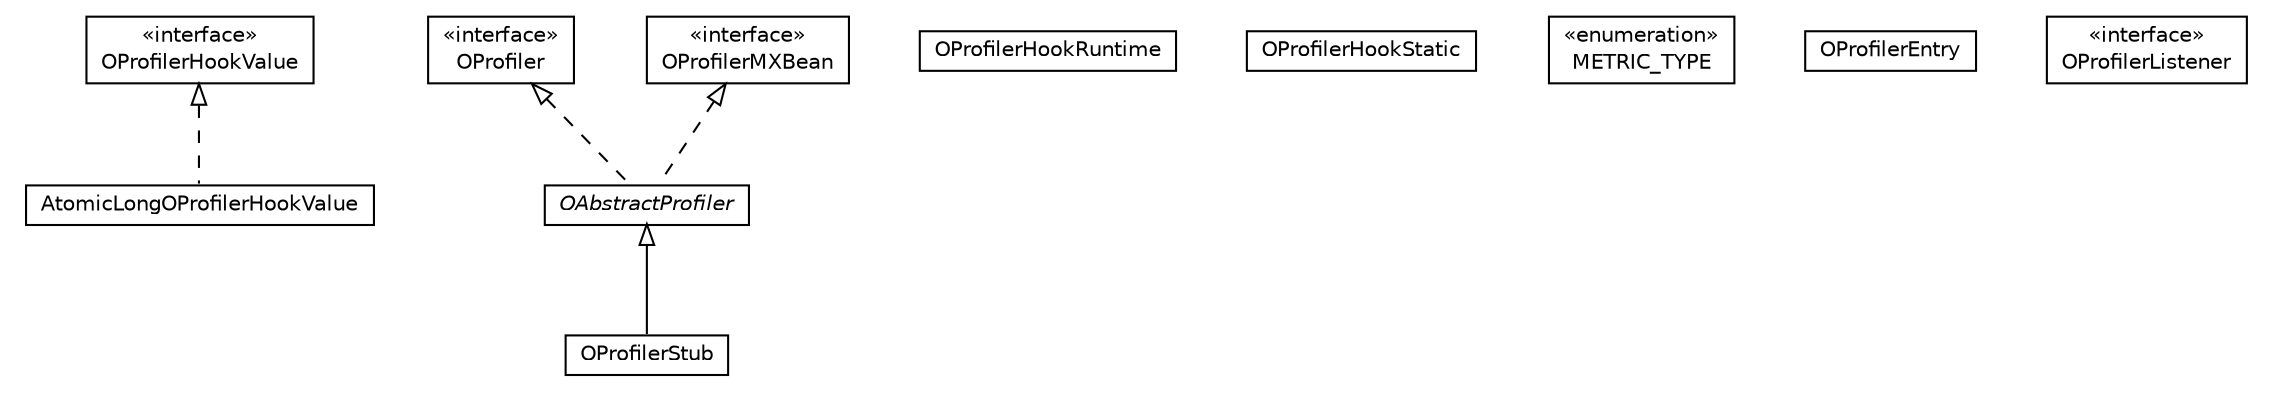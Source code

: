 #!/usr/local/bin/dot
#
# Class diagram 
# Generated by UMLGraph version R5_6-24-gf6e263 (http://www.umlgraph.org/)
#

digraph G {
	edge [fontname="Helvetica",fontsize=10,labelfontname="Helvetica",labelfontsize=10];
	node [fontname="Helvetica",fontsize=10,shape=plaintext];
	nodesep=0.25;
	ranksep=0.5;
	// com.orientechnologies.common.profiler.AtomicLongOProfilerHookValue
	c22432 [label=<<table title="com.orientechnologies.common.profiler.AtomicLongOProfilerHookValue" border="0" cellborder="1" cellspacing="0" cellpadding="2" port="p" href="./AtomicLongOProfilerHookValue.html">
		<tr><td><table border="0" cellspacing="0" cellpadding="1">
<tr><td align="center" balign="center"> AtomicLongOProfilerHookValue </td></tr>
		</table></td></tr>
		</table>>, URL="./AtomicLongOProfilerHookValue.html", fontname="Helvetica", fontcolor="black", fontsize=10.0];
	// com.orientechnologies.common.profiler.OAbstractProfiler
	c22433 [label=<<table title="com.orientechnologies.common.profiler.OAbstractProfiler" border="0" cellborder="1" cellspacing="0" cellpadding="2" port="p" href="./OAbstractProfiler.html">
		<tr><td><table border="0" cellspacing="0" cellpadding="1">
<tr><td align="center" balign="center"><font face="Helvetica-Oblique"> OAbstractProfiler </font></td></tr>
		</table></td></tr>
		</table>>, URL="./OAbstractProfiler.html", fontname="Helvetica", fontcolor="black", fontsize=10.0];
	// com.orientechnologies.common.profiler.OAbstractProfiler.OProfilerHookValue
	c22434 [label=<<table title="com.orientechnologies.common.profiler.OAbstractProfiler.OProfilerHookValue" border="0" cellborder="1" cellspacing="0" cellpadding="2" port="p" href="./OAbstractProfiler.OProfilerHookValue.html">
		<tr><td><table border="0" cellspacing="0" cellpadding="1">
<tr><td align="center" balign="center"> &#171;interface&#187; </td></tr>
<tr><td align="center" balign="center"> OProfilerHookValue </td></tr>
		</table></td></tr>
		</table>>, URL="./OAbstractProfiler.OProfilerHookValue.html", fontname="Helvetica", fontcolor="black", fontsize=10.0];
	// com.orientechnologies.common.profiler.OAbstractProfiler.OProfilerHookRuntime
	c22435 [label=<<table title="com.orientechnologies.common.profiler.OAbstractProfiler.OProfilerHookRuntime" border="0" cellborder="1" cellspacing="0" cellpadding="2" port="p" href="./OAbstractProfiler.OProfilerHookRuntime.html">
		<tr><td><table border="0" cellspacing="0" cellpadding="1">
<tr><td align="center" balign="center"> OProfilerHookRuntime </td></tr>
		</table></td></tr>
		</table>>, URL="./OAbstractProfiler.OProfilerHookRuntime.html", fontname="Helvetica", fontcolor="black", fontsize=10.0];
	// com.orientechnologies.common.profiler.OAbstractProfiler.OProfilerHookStatic
	c22436 [label=<<table title="com.orientechnologies.common.profiler.OAbstractProfiler.OProfilerHookStatic" border="0" cellborder="1" cellspacing="0" cellpadding="2" port="p" href="./OAbstractProfiler.OProfilerHookStatic.html">
		<tr><td><table border="0" cellspacing="0" cellpadding="1">
<tr><td align="center" balign="center"> OProfilerHookStatic </td></tr>
		</table></td></tr>
		</table>>, URL="./OAbstractProfiler.OProfilerHookStatic.html", fontname="Helvetica", fontcolor="black", fontsize=10.0];
	// com.orientechnologies.common.profiler.OProfiler
	c22437 [label=<<table title="com.orientechnologies.common.profiler.OProfiler" border="0" cellborder="1" cellspacing="0" cellpadding="2" port="p" href="./OProfiler.html">
		<tr><td><table border="0" cellspacing="0" cellpadding="1">
<tr><td align="center" balign="center"> &#171;interface&#187; </td></tr>
<tr><td align="center" balign="center"> OProfiler </td></tr>
		</table></td></tr>
		</table>>, URL="./OProfiler.html", fontname="Helvetica", fontcolor="black", fontsize=10.0];
	// com.orientechnologies.common.profiler.OProfiler.METRIC_TYPE
	c22438 [label=<<table title="com.orientechnologies.common.profiler.OProfiler.METRIC_TYPE" border="0" cellborder="1" cellspacing="0" cellpadding="2" port="p" href="./OProfiler.METRIC_TYPE.html">
		<tr><td><table border="0" cellspacing="0" cellpadding="1">
<tr><td align="center" balign="center"> &#171;enumeration&#187; </td></tr>
<tr><td align="center" balign="center"> METRIC_TYPE </td></tr>
		</table></td></tr>
		</table>>, URL="./OProfiler.METRIC_TYPE.html", fontname="Helvetica", fontcolor="black", fontsize=10.0];
	// com.orientechnologies.common.profiler.OProfilerMXBean
	c22439 [label=<<table title="com.orientechnologies.common.profiler.OProfilerMXBean" border="0" cellborder="1" cellspacing="0" cellpadding="2" port="p" href="./OProfilerMXBean.html">
		<tr><td><table border="0" cellspacing="0" cellpadding="1">
<tr><td align="center" balign="center"> &#171;interface&#187; </td></tr>
<tr><td align="center" balign="center"> OProfilerMXBean </td></tr>
		</table></td></tr>
		</table>>, URL="./OProfilerMXBean.html", fontname="Helvetica", fontcolor="black", fontsize=10.0];
	// com.orientechnologies.common.profiler.OProfilerStub
	c22440 [label=<<table title="com.orientechnologies.common.profiler.OProfilerStub" border="0" cellborder="1" cellspacing="0" cellpadding="2" port="p" href="./OProfilerStub.html">
		<tr><td><table border="0" cellspacing="0" cellpadding="1">
<tr><td align="center" balign="center"> OProfilerStub </td></tr>
		</table></td></tr>
		</table>>, URL="./OProfilerStub.html", fontname="Helvetica", fontcolor="black", fontsize=10.0];
	// com.orientechnologies.common.profiler.OProfilerEntry
	c22441 [label=<<table title="com.orientechnologies.common.profiler.OProfilerEntry" border="0" cellborder="1" cellspacing="0" cellpadding="2" port="p" href="./OProfilerEntry.html">
		<tr><td><table border="0" cellspacing="0" cellpadding="1">
<tr><td align="center" balign="center"> OProfilerEntry </td></tr>
		</table></td></tr>
		</table>>, URL="./OProfilerEntry.html", fontname="Helvetica", fontcolor="black", fontsize=10.0];
	// com.orientechnologies.common.profiler.OProfilerListener
	c22442 [label=<<table title="com.orientechnologies.common.profiler.OProfilerListener" border="0" cellborder="1" cellspacing="0" cellpadding="2" port="p" href="./OProfilerListener.html">
		<tr><td><table border="0" cellspacing="0" cellpadding="1">
<tr><td align="center" balign="center"> &#171;interface&#187; </td></tr>
<tr><td align="center" balign="center"> OProfilerListener </td></tr>
		</table></td></tr>
		</table>>, URL="./OProfilerListener.html", fontname="Helvetica", fontcolor="black", fontsize=10.0];
	//com.orientechnologies.common.profiler.AtomicLongOProfilerHookValue implements com.orientechnologies.common.profiler.OAbstractProfiler.OProfilerHookValue
	c22434:p -> c22432:p [dir=back,arrowtail=empty,style=dashed];
	//com.orientechnologies.common.profiler.OAbstractProfiler implements com.orientechnologies.common.profiler.OProfiler
	c22437:p -> c22433:p [dir=back,arrowtail=empty,style=dashed];
	//com.orientechnologies.common.profiler.OAbstractProfiler implements com.orientechnologies.common.profiler.OProfilerMXBean
	c22439:p -> c22433:p [dir=back,arrowtail=empty,style=dashed];
	//com.orientechnologies.common.profiler.OProfilerStub extends com.orientechnologies.common.profiler.OAbstractProfiler
	c22433:p -> c22440:p [dir=back,arrowtail=empty];
}

